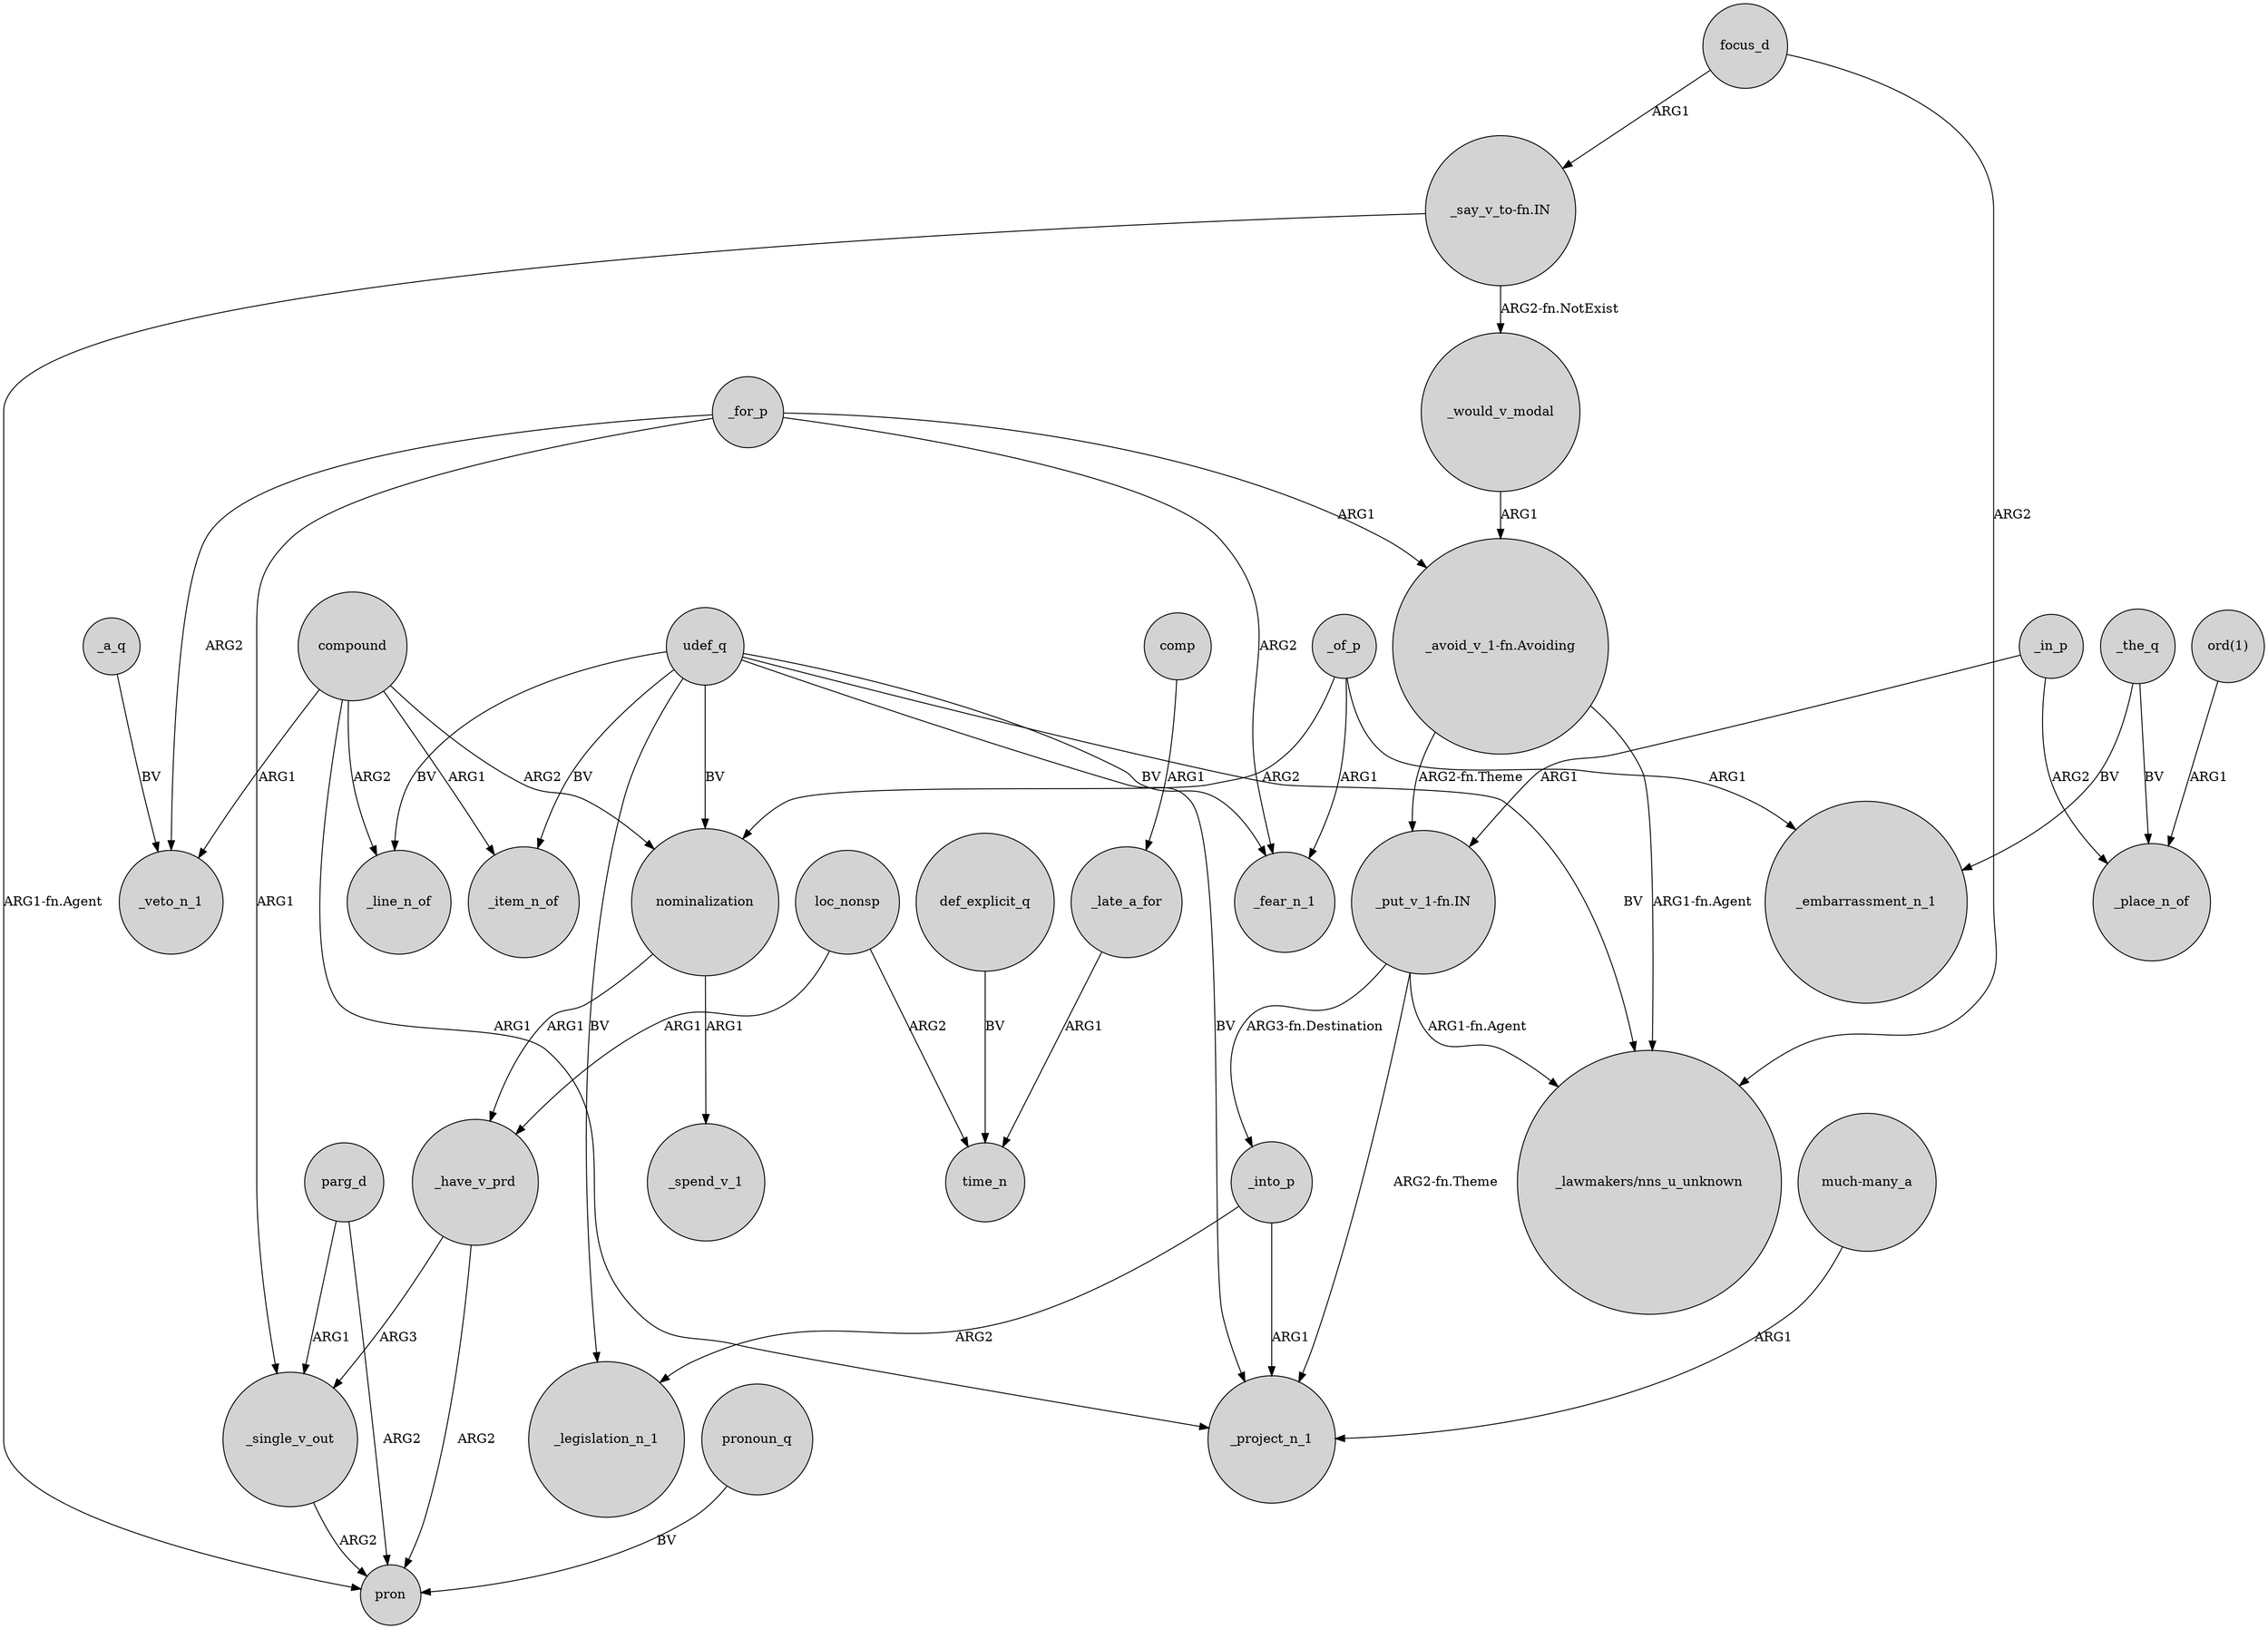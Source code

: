 digraph {
	node [shape=circle style=filled]
	"_put_v_1-fn.IN" -> _into_p [label="ARG3-fn.Destination"]
	_the_q -> _place_n_of [label=BV]
	compound -> _line_n_of [label=ARG2]
	loc_nonsp -> _have_v_prd [label=ARG1]
	_for_p -> _fear_n_1 [label=ARG2]
	compound -> _project_n_1 [label=ARG1]
	comp -> _late_a_for [label=ARG1]
	_for_p -> _single_v_out [label=ARG1]
	nominalization -> _spend_v_1 [label=ARG1]
	_of_p -> _fear_n_1 [label=ARG1]
	def_explicit_q -> time_n [label=BV]
	udef_q -> _project_n_1 [label=BV]
	_of_p -> _embarrassment_n_1 [label=ARG1]
	udef_q -> "_lawmakers/nns_u_unknown" [label=BV]
	parg_d -> _single_v_out [label=ARG1]
	compound -> nominalization [label=ARG2]
	_have_v_prd -> _single_v_out [label=ARG3]
	"_put_v_1-fn.IN" -> "_lawmakers/nns_u_unknown" [label="ARG1-fn.Agent"]
	"_say_v_to-fn.IN" -> _would_v_modal [label="ARG2-fn.NotExist"]
	_into_p -> _project_n_1 [label=ARG1]
	_in_p -> _place_n_of [label=ARG2]
	_for_p -> _veto_n_1 [label=ARG2]
	loc_nonsp -> time_n [label=ARG2]
	"much-many_a" -> _project_n_1 [label=ARG1]
	udef_q -> _fear_n_1 [label=BV]
	parg_d -> pron [label=ARG2]
	"_avoid_v_1-fn.Avoiding" -> "_lawmakers/nns_u_unknown" [label="ARG1-fn.Agent"]
	pronoun_q -> pron [label=BV]
	compound -> _item_n_of [label=ARG1]
	_would_v_modal -> "_avoid_v_1-fn.Avoiding" [label=ARG1]
	udef_q -> _item_n_of [label=BV]
	focus_d -> "_lawmakers/nns_u_unknown" [label=ARG2]
	_the_q -> _embarrassment_n_1 [label=BV]
	"ord(1)" -> _place_n_of [label=ARG1]
	_of_p -> nominalization [label=ARG2]
	udef_q -> _line_n_of [label=BV]
	_in_p -> "_put_v_1-fn.IN" [label=ARG1]
	"_avoid_v_1-fn.Avoiding" -> "_put_v_1-fn.IN" [label="ARG2-fn.Theme"]
	udef_q -> nominalization [label=BV]
	"_say_v_to-fn.IN" -> pron [label="ARG1-fn.Agent"]
	_for_p -> "_avoid_v_1-fn.Avoiding" [label=ARG1]
	nominalization -> _have_v_prd [label=ARG1]
	_a_q -> _veto_n_1 [label=BV]
	_have_v_prd -> pron [label=ARG2]
	udef_q -> _legislation_n_1 [label=BV]
	_late_a_for -> time_n [label=ARG1]
	compound -> _veto_n_1 [label=ARG1]
	"_put_v_1-fn.IN" -> _project_n_1 [label="ARG2-fn.Theme"]
	_into_p -> _legislation_n_1 [label=ARG2]
	focus_d -> "_say_v_to-fn.IN" [label=ARG1]
	_single_v_out -> pron [label=ARG2]
}
